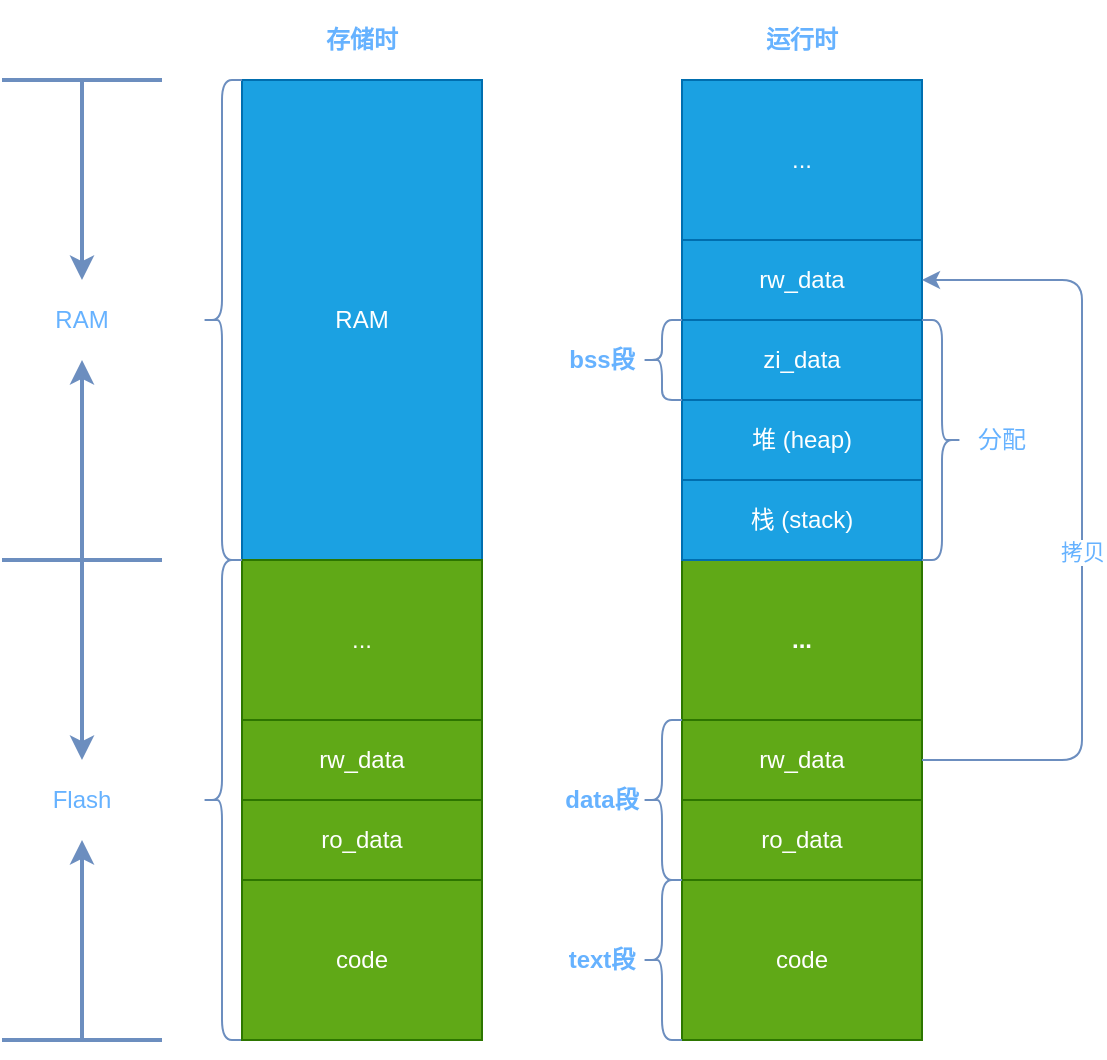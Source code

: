 <mxfile version="15.1.3" type="device"><diagram id="QamJzQOQLLdqyONlbGSO" name="第 1 页"><mxGraphModel dx="983" dy="574" grid="0" gridSize="10" guides="1" tooltips="1" connect="1" arrows="1" fold="1" page="1" pageScale="1" pageWidth="827" pageHeight="1169" math="0" shadow="0"><root><mxCell id="0"/><mxCell id="1" parent="0"/><mxCell id="uz5sggv-62xZvoyuFCQQ-106" value="存储时" style="rounded=0;whiteSpace=wrap;html=1;sketch=0;fontStyle=1;strokeColor=none;fillColor=none;fontColor=#66B2FF;" vertex="1" parent="1"><mxGeometry x="200" y="40" width="120" height="40" as="geometry"/></mxCell><mxCell id="uz5sggv-62xZvoyuFCQQ-1" value="RAM" style="rounded=0;whiteSpace=wrap;html=1;fillColor=#1ba1e2;strokeColor=#006EAF;fontColor=#ffffff;" vertex="1" parent="1"><mxGeometry x="200" y="80" width="120" height="240" as="geometry"/></mxCell><mxCell id="uz5sggv-62xZvoyuFCQQ-2" value="..." style="rounded=0;whiteSpace=wrap;html=1;fillColor=#60a917;strokeColor=#2D7600;fontColor=#ffffff;" vertex="1" parent="1"><mxGeometry x="200" y="320" width="120" height="80" as="geometry"/></mxCell><mxCell id="uz5sggv-62xZvoyuFCQQ-3" value="RAM" style="rounded=0;whiteSpace=wrap;html=1;strokeColor=none;fillColor=none;fontColor=#66B2FF;strokeWidth=2;" vertex="1" parent="1"><mxGeometry x="100" y="180" width="40" height="40" as="geometry"/></mxCell><mxCell id="uz5sggv-62xZvoyuFCQQ-4" value="" style="shape=curlyBracket;whiteSpace=wrap;html=1;rounded=1;fillColor=#dae8fc;strokeColor=#6c8ebf;" vertex="1" parent="1"><mxGeometry x="180" y="80" width="20" height="240" as="geometry"/></mxCell><mxCell id="uz5sggv-62xZvoyuFCQQ-5" value="" style="shape=curlyBracket;whiteSpace=wrap;html=1;rounded=1;fillColor=#dae8fc;strokeColor=#6c8ebf;" vertex="1" parent="1"><mxGeometry x="180" y="320" width="20" height="240" as="geometry"/></mxCell><mxCell id="uz5sggv-62xZvoyuFCQQ-6" value="Flash" style="rounded=0;whiteSpace=wrap;html=1;strokeColor=none;fillColor=none;fontColor=#66B2FF;strokeWidth=2;" vertex="1" parent="1"><mxGeometry x="100" y="420" width="40" height="40" as="geometry"/></mxCell><mxCell id="uz5sggv-62xZvoyuFCQQ-7" value="rw_data" style="rounded=0;whiteSpace=wrap;html=1;fillColor=#60a917;strokeColor=#2D7600;fontColor=#ffffff;" vertex="1" parent="1"><mxGeometry x="200" y="400" width="120" height="40" as="geometry"/></mxCell><mxCell id="uz5sggv-62xZvoyuFCQQ-8" value="ro_data" style="rounded=0;whiteSpace=wrap;html=1;fillColor=#60a917;strokeColor=#2D7600;fontColor=#ffffff;" vertex="1" parent="1"><mxGeometry x="200" y="440" width="120" height="40" as="geometry"/></mxCell><mxCell id="uz5sggv-62xZvoyuFCQQ-9" value="code" style="rounded=0;whiteSpace=wrap;html=1;fillColor=#60a917;strokeColor=#2D7600;fontColor=#ffffff;" vertex="1" parent="1"><mxGeometry x="200" y="480" width="120" height="80" as="geometry"/></mxCell><mxCell id="uz5sggv-62xZvoyuFCQQ-10" value="..." style="rounded=0;whiteSpace=wrap;html=1;fillColor=#1ba1e2;strokeColor=#006EAF;fontColor=#ffffff;" vertex="1" parent="1"><mxGeometry x="420" y="80" width="120" height="80" as="geometry"/></mxCell><mxCell id="uz5sggv-62xZvoyuFCQQ-11" value="&lt;b&gt;...&lt;/b&gt;" style="rounded=0;whiteSpace=wrap;html=1;fillColor=#60a917;strokeColor=#2D7600;fontColor=#ffffff;" vertex="1" parent="1"><mxGeometry x="420" y="320" width="120" height="80" as="geometry"/></mxCell><mxCell id="uz5sggv-62xZvoyuFCQQ-15" value="text段" style="rounded=0;whiteSpace=wrap;html=1;strokeColor=none;fillColor=none;fontColor=#66B2FF;fontStyle=1" vertex="1" parent="1"><mxGeometry x="360" y="500" width="40" height="40" as="geometry"/></mxCell><mxCell id="uz5sggv-62xZvoyuFCQQ-16" value="rw_data" style="rounded=0;whiteSpace=wrap;html=1;fillColor=#60a917;strokeColor=#2D7600;fontColor=#ffffff;" vertex="1" parent="1"><mxGeometry x="420" y="400" width="120" height="40" as="geometry"/></mxCell><mxCell id="uz5sggv-62xZvoyuFCQQ-17" value="ro_data" style="rounded=0;whiteSpace=wrap;html=1;fillColor=#60a917;strokeColor=#2D7600;fontColor=#ffffff;" vertex="1" parent="1"><mxGeometry x="420" y="440" width="120" height="40" as="geometry"/></mxCell><mxCell id="uz5sggv-62xZvoyuFCQQ-18" value="code" style="rounded=0;whiteSpace=wrap;html=1;fillColor=#60a917;strokeColor=#2D7600;fontColor=#ffffff;" vertex="1" parent="1"><mxGeometry x="420" y="480" width="120" height="80" as="geometry"/></mxCell><mxCell id="uz5sggv-62xZvoyuFCQQ-19" value="rw_data" style="rounded=0;whiteSpace=wrap;html=1;fillColor=#1ba1e2;strokeColor=#006EAF;fontColor=#ffffff;" vertex="1" parent="1"><mxGeometry x="420" y="160" width="120" height="40" as="geometry"/></mxCell><mxCell id="uz5sggv-62xZvoyuFCQQ-20" value="zi_data" style="rounded=0;whiteSpace=wrap;html=1;fillColor=#1ba1e2;strokeColor=#006EAF;fontColor=#ffffff;" vertex="1" parent="1"><mxGeometry x="420" y="200" width="120" height="40" as="geometry"/></mxCell><mxCell id="uz5sggv-62xZvoyuFCQQ-22" value="栈 (stack)" style="rounded=0;whiteSpace=wrap;html=1;fillColor=#1ba1e2;strokeColor=#006EAF;fontColor=#ffffff;" vertex="1" parent="1"><mxGeometry x="420" y="280" width="120" height="40" as="geometry"/></mxCell><mxCell id="uz5sggv-62xZvoyuFCQQ-23" value="堆 (heap)" style="rounded=0;whiteSpace=wrap;html=1;fillColor=#1ba1e2;strokeColor=#006EAF;fontColor=#ffffff;" vertex="1" parent="1"><mxGeometry x="420" y="240" width="120" height="40" as="geometry"/></mxCell><mxCell id="uz5sggv-62xZvoyuFCQQ-24" value="" style="shape=curlyBracket;whiteSpace=wrap;html=1;rounded=1;fillColor=#dae8fc;strokeColor=#6c8ebf;" vertex="1" parent="1"><mxGeometry x="400" y="480" width="20" height="80" as="geometry"/></mxCell><mxCell id="uz5sggv-62xZvoyuFCQQ-26" value="" style="edgeStyle=elbowEdgeStyle;elbow=horizontal;endArrow=classic;html=1;exitX=1;exitY=0.5;exitDx=0;exitDy=0;entryX=1;entryY=0.5;entryDx=0;entryDy=0;fillColor=#dae8fc;strokeColor=#6c8ebf;" edge="1" parent="1" source="uz5sggv-62xZvoyuFCQQ-16" target="uz5sggv-62xZvoyuFCQQ-19"><mxGeometry width="50" height="50" relative="1" as="geometry"><mxPoint x="590" y="420" as="sourcePoint"/><mxPoint x="640" y="370" as="targetPoint"/><Array as="points"><mxPoint x="620" y="300"/></Array></mxGeometry></mxCell><mxCell id="uz5sggv-62xZvoyuFCQQ-30" value="拷贝" style="edgeLabel;html=1;align=center;verticalAlign=middle;resizable=0;points=[];fontColor=#66B2FF;" vertex="1" connectable="0" parent="uz5sggv-62xZvoyuFCQQ-26"><mxGeometry x="-0.078" relative="1" as="geometry"><mxPoint as="offset"/></mxGeometry></mxCell><mxCell id="uz5sggv-62xZvoyuFCQQ-27" value="data段" style="rounded=0;whiteSpace=wrap;html=1;strokeColor=none;fillColor=none;fontColor=#66B2FF;fontStyle=1" vertex="1" parent="1"><mxGeometry x="360" y="420" width="40" height="40" as="geometry"/></mxCell><mxCell id="uz5sggv-62xZvoyuFCQQ-28" value="" style="shape=curlyBracket;whiteSpace=wrap;html=1;rounded=1;fillColor=#dae8fc;strokeColor=#6c8ebf;" vertex="1" parent="1"><mxGeometry x="400" y="400" width="20" height="80" as="geometry"/></mxCell><mxCell id="uz5sggv-62xZvoyuFCQQ-31" value="" style="shape=curlyBracket;whiteSpace=wrap;html=1;rounded=1;rotation=-180;fillColor=#dae8fc;strokeColor=#6c8ebf;" vertex="1" parent="1"><mxGeometry x="540" y="200" width="20" height="120" as="geometry"/></mxCell><mxCell id="uz5sggv-62xZvoyuFCQQ-32" value="分配" style="rounded=0;whiteSpace=wrap;html=1;strokeColor=none;fillColor=none;fontColor=#66B2FF;" vertex="1" parent="1"><mxGeometry x="560" y="240" width="40" height="40" as="geometry"/></mxCell><mxCell id="uz5sggv-62xZvoyuFCQQ-33" value="bss段" style="rounded=0;whiteSpace=wrap;html=1;strokeColor=none;fillColor=none;fontColor=#66B2FF;fontStyle=1" vertex="1" parent="1"><mxGeometry x="360" y="200" width="40" height="40" as="geometry"/></mxCell><mxCell id="uz5sggv-62xZvoyuFCQQ-34" value="" style="shape=curlyBracket;whiteSpace=wrap;html=1;rounded=1;fillColor=#dae8fc;strokeColor=#6c8ebf;" vertex="1" parent="1"><mxGeometry x="400" y="200" width="20" height="40" as="geometry"/></mxCell><mxCell id="uz5sggv-62xZvoyuFCQQ-62" value="" style="endArrow=none;html=1;fontColor=#000000;fillColor=#dae8fc;strokeColor=#6c8ebf;strokeWidth=2;" edge="1" parent="1"><mxGeometry width="50" height="50" relative="1" as="geometry"><mxPoint x="80" y="320" as="sourcePoint"/><mxPoint x="160" y="320" as="targetPoint"/></mxGeometry></mxCell><mxCell id="uz5sggv-62xZvoyuFCQQ-63" value="" style="endArrow=none;html=1;fontColor=#000000;fillColor=#dae8fc;strokeColor=#6c8ebf;strokeWidth=2;" edge="1" parent="1"><mxGeometry width="50" height="50" relative="1" as="geometry"><mxPoint x="80" y="560" as="sourcePoint"/><mxPoint x="160" y="560" as="targetPoint"/></mxGeometry></mxCell><mxCell id="uz5sggv-62xZvoyuFCQQ-64" value="" style="endArrow=none;html=1;fontColor=#000000;fillColor=#dae8fc;strokeColor=#6c8ebf;strokeWidth=2;" edge="1" parent="1"><mxGeometry width="50" height="50" relative="1" as="geometry"><mxPoint x="80" y="80" as="sourcePoint"/><mxPoint x="160" y="80" as="targetPoint"/></mxGeometry></mxCell><mxCell id="uz5sggv-62xZvoyuFCQQ-65" value="" style="endArrow=classic;html=1;entryX=0.5;entryY=0;entryDx=0;entryDy=0;fillColor=#dae8fc;strokeColor=#6c8ebf;fontColor=#66B2FF;strokeWidth=2;" edge="1" parent="1" target="uz5sggv-62xZvoyuFCQQ-6"><mxGeometry width="50" height="50" relative="1" as="geometry"><mxPoint x="120" y="320" as="sourcePoint"/><mxPoint x="130" y="360" as="targetPoint"/></mxGeometry></mxCell><mxCell id="uz5sggv-62xZvoyuFCQQ-67" value="" style="endArrow=classic;html=1;fontColor=#000000;fillColor=#dae8fc;strokeColor=#6c8ebf;strokeWidth=2;" edge="1" parent="1" target="uz5sggv-62xZvoyuFCQQ-3"><mxGeometry width="50" height="50" relative="1" as="geometry"><mxPoint x="120" y="80" as="sourcePoint"/><mxPoint x="120" y="180" as="targetPoint"/></mxGeometry></mxCell><mxCell id="uz5sggv-62xZvoyuFCQQ-68" value="" style="endArrow=classic;html=1;fontColor=#000000;entryX=0.5;entryY=1;entryDx=0;entryDy=0;fillColor=#dae8fc;strokeColor=#6c8ebf;strokeWidth=2;" edge="1" parent="1" target="uz5sggv-62xZvoyuFCQQ-6"><mxGeometry width="50" height="50" relative="1" as="geometry"><mxPoint x="120" y="560" as="sourcePoint"/><mxPoint x="120" y="450" as="targetPoint"/></mxGeometry></mxCell><mxCell id="uz5sggv-62xZvoyuFCQQ-69" value="" style="endArrow=classic;html=1;entryX=0.5;entryY=1;entryDx=0;entryDy=0;fillColor=#dae8fc;strokeColor=#6c8ebf;fontColor=#66B2FF;strokeWidth=2;" edge="1" parent="1" target="uz5sggv-62xZvoyuFCQQ-3"><mxGeometry width="50" height="50" relative="1" as="geometry"><mxPoint x="120" y="320" as="sourcePoint"/><mxPoint x="130" y="360" as="targetPoint"/></mxGeometry></mxCell><mxCell id="uz5sggv-62xZvoyuFCQQ-107" value="运行时" style="rounded=0;whiteSpace=wrap;html=1;sketch=0;fontStyle=1;strokeColor=none;fillColor=none;fontColor=#66B2FF;" vertex="1" parent="1"><mxGeometry x="420" y="40" width="120" height="40" as="geometry"/></mxCell></root></mxGraphModel></diagram></mxfile>